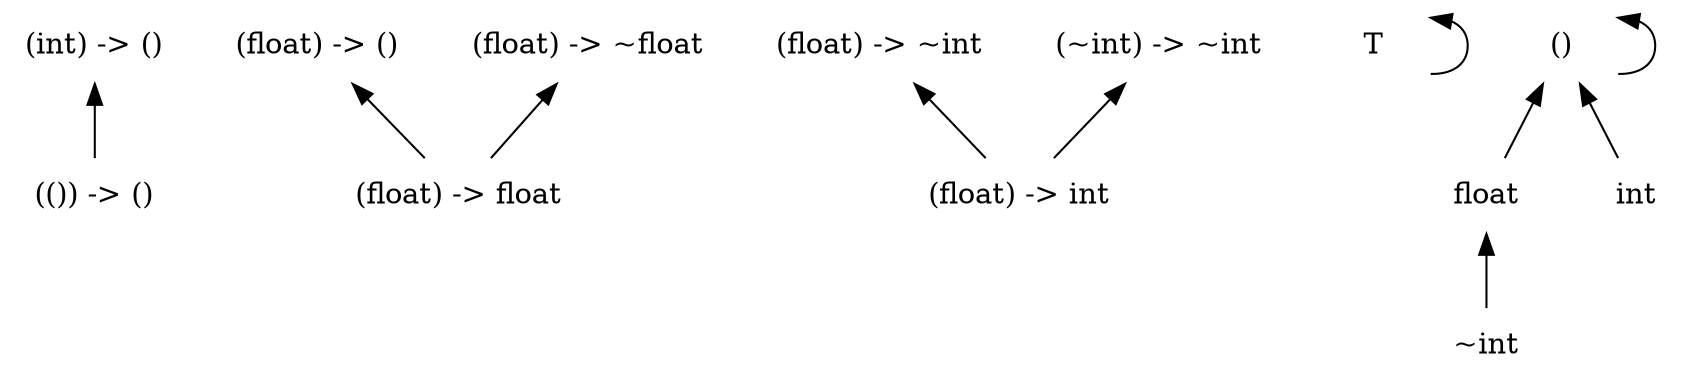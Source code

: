 digraph order {
  graph [
    size = "30,10"
    ];
  node [
    shape = none
    ];
  edge [
    dir = back
    ];
  "(()) -> ()"
  "(float) -> ()"
  "(int) -> ()"
  "(float) -> ~int"
  "(~int) -> ~int"
  "(float) -> ~float"
  "T"
  "()"
  "float"
  "int"
  "~int"
  "(float) -> int"
  "(float) -> float"
  "(~int) -> ~int" -> "(float) -> int"
  "(float) -> ~float" -> "(float) -> float"
  "(float) -> ()" -> "(float) -> float"
  "T" -> "T"
  "float" -> "~int"
  "()" -> "()"
  "()" -> "float"
  "()" -> "int"
  "(int) -> ()" -> "(()) -> ()"
  "(float) -> ~int" -> "(float) -> int"
}